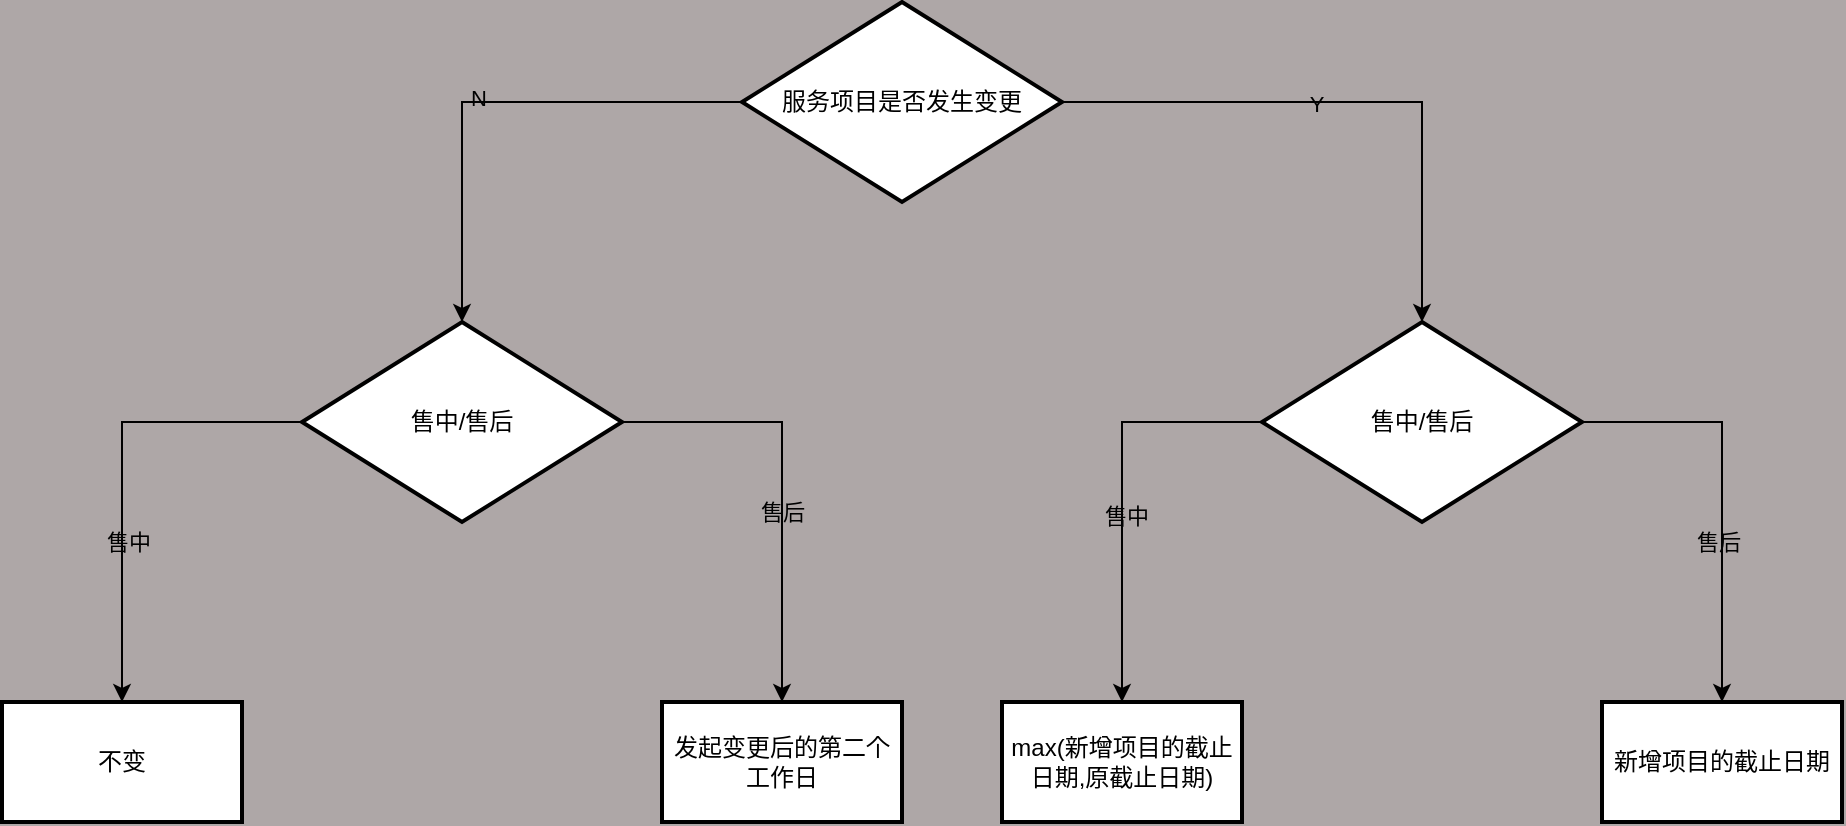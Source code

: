 <mxfile version="22.1.1" type="github">
  <diagram name="第 1 页" id="fmSRMOf3oGq98TU7JJhl">
    <mxGraphModel dx="2261" dy="1907" grid="1" gridSize="10" guides="1" tooltips="1" connect="1" arrows="1" fold="1" page="1" pageScale="1" pageWidth="827" pageHeight="1169" background="#aea7a7" math="0" shadow="0">
      <root>
        <mxCell id="0" />
        <mxCell id="1" parent="0" />
        <mxCell id="oRBVNpsIv-l0nJP6BHm_-3" value="" style="edgeStyle=orthogonalEdgeStyle;rounded=0;orthogonalLoop=1;jettySize=auto;html=1;labelBackgroundColor=none;fontColor=default;" edge="1" parent="1" source="oRBVNpsIv-l0nJP6BHm_-1" target="oRBVNpsIv-l0nJP6BHm_-2">
          <mxGeometry relative="1" as="geometry" />
        </mxCell>
        <mxCell id="oRBVNpsIv-l0nJP6BHm_-4" value="Y" style="edgeLabel;html=1;align=center;verticalAlign=middle;resizable=0;points=[];labelBackgroundColor=none;rounded=0;" vertex="1" connectable="0" parent="oRBVNpsIv-l0nJP6BHm_-3">
          <mxGeometry x="-0.125" y="-1" relative="1" as="geometry">
            <mxPoint as="offset" />
          </mxGeometry>
        </mxCell>
        <mxCell id="oRBVNpsIv-l0nJP6BHm_-6" value="" style="edgeStyle=orthogonalEdgeStyle;rounded=0;orthogonalLoop=1;jettySize=auto;html=1;entryX=0.5;entryY=0;entryDx=0;entryDy=0;entryPerimeter=0;labelBackgroundColor=none;fontColor=default;" edge="1" parent="1" source="oRBVNpsIv-l0nJP6BHm_-1" target="oRBVNpsIv-l0nJP6BHm_-8">
          <mxGeometry relative="1" as="geometry">
            <mxPoint x="100" y="20" as="targetPoint" />
          </mxGeometry>
        </mxCell>
        <mxCell id="oRBVNpsIv-l0nJP6BHm_-9" value="N" style="edgeLabel;html=1;align=center;verticalAlign=middle;resizable=0;points=[];labelBackgroundColor=none;rounded=0;" vertex="1" connectable="0" parent="oRBVNpsIv-l0nJP6BHm_-6">
          <mxGeometry x="0.06" y="-2" relative="1" as="geometry">
            <mxPoint as="offset" />
          </mxGeometry>
        </mxCell>
        <mxCell id="oRBVNpsIv-l0nJP6BHm_-1" value="服务项目是否发生变更" style="strokeWidth=2;html=1;shape=mxgraph.flowchart.decision;whiteSpace=wrap;labelBackgroundColor=none;rounded=0;" vertex="1" parent="1">
          <mxGeometry x="100" y="-30" width="160" height="100" as="geometry" />
        </mxCell>
        <mxCell id="oRBVNpsIv-l0nJP6BHm_-11" value="" style="edgeStyle=orthogonalEdgeStyle;rounded=0;orthogonalLoop=1;jettySize=auto;html=1;labelBackgroundColor=none;fontColor=default;" edge="1" parent="1" source="oRBVNpsIv-l0nJP6BHm_-2" target="oRBVNpsIv-l0nJP6BHm_-10">
          <mxGeometry relative="1" as="geometry" />
        </mxCell>
        <mxCell id="oRBVNpsIv-l0nJP6BHm_-12" value="售中" style="edgeLabel;html=1;align=center;verticalAlign=middle;resizable=0;points=[];labelBackgroundColor=none;rounded=0;" vertex="1" connectable="0" parent="oRBVNpsIv-l0nJP6BHm_-11">
          <mxGeometry x="0.112" y="2" relative="1" as="geometry">
            <mxPoint as="offset" />
          </mxGeometry>
        </mxCell>
        <mxCell id="oRBVNpsIv-l0nJP6BHm_-14" value="" style="edgeStyle=orthogonalEdgeStyle;rounded=0;orthogonalLoop=1;jettySize=auto;html=1;labelBackgroundColor=none;fontColor=default;" edge="1" parent="1" source="oRBVNpsIv-l0nJP6BHm_-2" target="oRBVNpsIv-l0nJP6BHm_-13">
          <mxGeometry relative="1" as="geometry" />
        </mxCell>
        <mxCell id="oRBVNpsIv-l0nJP6BHm_-15" value="售后" style="edgeLabel;html=1;align=center;verticalAlign=middle;resizable=0;points=[];labelBackgroundColor=none;rounded=0;" vertex="1" connectable="0" parent="oRBVNpsIv-l0nJP6BHm_-14">
          <mxGeometry x="0.235" y="-2" relative="1" as="geometry">
            <mxPoint as="offset" />
          </mxGeometry>
        </mxCell>
        <mxCell id="oRBVNpsIv-l0nJP6BHm_-2" value="售中/售后" style="strokeWidth=2;html=1;shape=mxgraph.flowchart.decision;whiteSpace=wrap;labelBackgroundColor=none;rounded=0;" vertex="1" parent="1">
          <mxGeometry x="360" y="130" width="160" height="100" as="geometry" />
        </mxCell>
        <mxCell id="oRBVNpsIv-l0nJP6BHm_-17" value="" style="edgeStyle=orthogonalEdgeStyle;rounded=0;orthogonalLoop=1;jettySize=auto;html=1;labelBackgroundColor=none;fontColor=default;" edge="1" parent="1" source="oRBVNpsIv-l0nJP6BHm_-8" target="oRBVNpsIv-l0nJP6BHm_-16">
          <mxGeometry relative="1" as="geometry" />
        </mxCell>
        <mxCell id="oRBVNpsIv-l0nJP6BHm_-18" value="售后" style="edgeLabel;html=1;align=center;verticalAlign=middle;resizable=0;points=[];labelBackgroundColor=none;rounded=0;" vertex="1" connectable="0" parent="oRBVNpsIv-l0nJP6BHm_-17">
          <mxGeometry x="0.13" relative="1" as="geometry">
            <mxPoint as="offset" />
          </mxGeometry>
        </mxCell>
        <mxCell id="oRBVNpsIv-l0nJP6BHm_-20" value="" style="edgeStyle=orthogonalEdgeStyle;rounded=0;orthogonalLoop=1;jettySize=auto;html=1;labelBackgroundColor=none;fontColor=default;" edge="1" parent="1" source="oRBVNpsIv-l0nJP6BHm_-8" target="oRBVNpsIv-l0nJP6BHm_-19">
          <mxGeometry relative="1" as="geometry" />
        </mxCell>
        <mxCell id="oRBVNpsIv-l0nJP6BHm_-21" value="售中" style="edgeLabel;html=1;align=center;verticalAlign=middle;resizable=0;points=[];labelBackgroundColor=none;rounded=0;" vertex="1" connectable="0" parent="oRBVNpsIv-l0nJP6BHm_-20">
          <mxGeometry x="0.3" y="3" relative="1" as="geometry">
            <mxPoint as="offset" />
          </mxGeometry>
        </mxCell>
        <mxCell id="oRBVNpsIv-l0nJP6BHm_-8" value="售中/售后" style="strokeWidth=2;html=1;shape=mxgraph.flowchart.decision;whiteSpace=wrap;labelBackgroundColor=none;rounded=0;" vertex="1" parent="1">
          <mxGeometry x="-120" y="130" width="160" height="100" as="geometry" />
        </mxCell>
        <mxCell id="oRBVNpsIv-l0nJP6BHm_-10" value="max(新增项目的截止日期,原截止日期)" style="whiteSpace=wrap;html=1;strokeWidth=2;labelBackgroundColor=none;rounded=0;" vertex="1" parent="1">
          <mxGeometry x="230" y="320" width="120" height="60" as="geometry" />
        </mxCell>
        <mxCell id="oRBVNpsIv-l0nJP6BHm_-13" value="新增项目的截止日期" style="whiteSpace=wrap;html=1;strokeWidth=2;labelBackgroundColor=none;rounded=0;" vertex="1" parent="1">
          <mxGeometry x="530" y="320" width="120" height="60" as="geometry" />
        </mxCell>
        <mxCell id="oRBVNpsIv-l0nJP6BHm_-16" value="发起变更后的第二个工作日" style="whiteSpace=wrap;html=1;strokeWidth=2;labelBackgroundColor=none;rounded=0;" vertex="1" parent="1">
          <mxGeometry x="60" y="320" width="120" height="60" as="geometry" />
        </mxCell>
        <mxCell id="oRBVNpsIv-l0nJP6BHm_-19" value="不变" style="whiteSpace=wrap;html=1;strokeWidth=2;labelBackgroundColor=none;rounded=0;" vertex="1" parent="1">
          <mxGeometry x="-270" y="320" width="120" height="60" as="geometry" />
        </mxCell>
      </root>
    </mxGraphModel>
  </diagram>
</mxfile>
